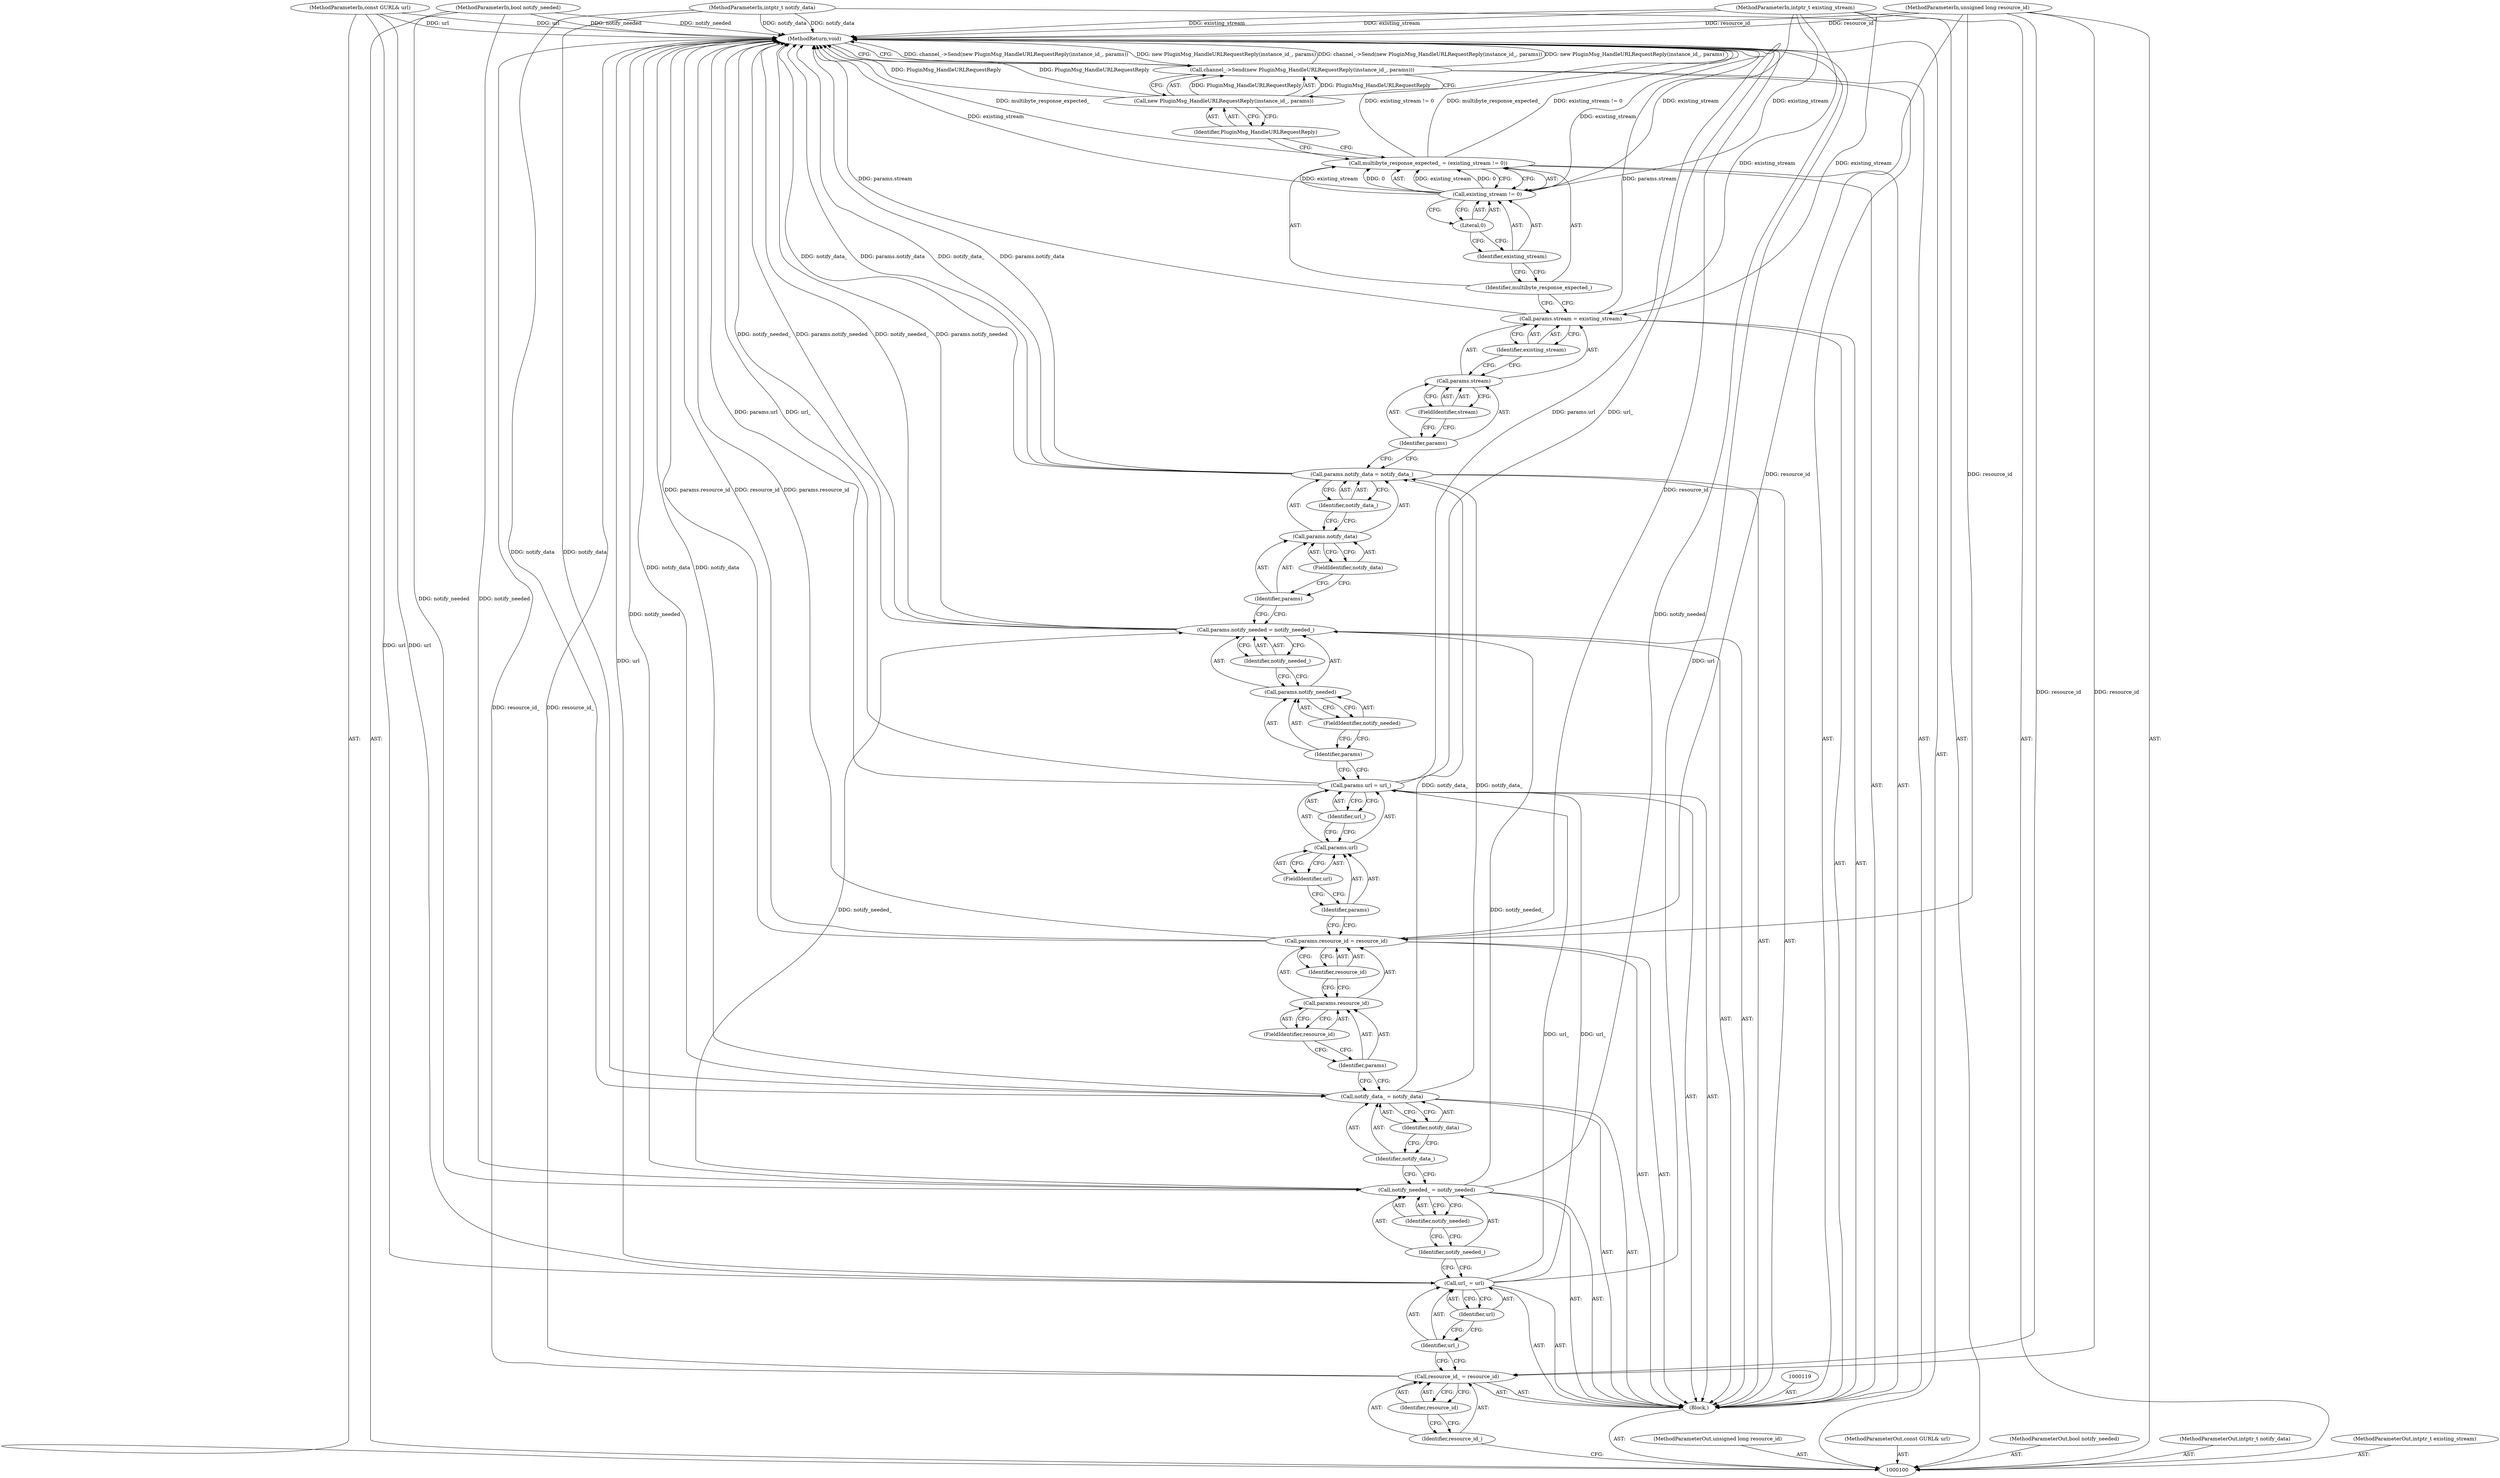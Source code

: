 digraph "1_Chrome_ea3d1d84be3d6f97bf50e76511c9e26af6895533_15" {
"1000101" [label="(MethodParameterIn,unsigned long resource_id)"];
"1000186" [label="(MethodParameterOut,unsigned long resource_id)"];
"1000153" [label="(MethodReturn,void)"];
"1000102" [label="(MethodParameterIn,const GURL& url)"];
"1000187" [label="(MethodParameterOut,const GURL& url)"];
"1000128" [label="(FieldIdentifier,url)"];
"1000129" [label="(Identifier,url_)"];
"1000125" [label="(Call,params.url = url_)"];
"1000126" [label="(Call,params.url)"];
"1000127" [label="(Identifier,params)"];
"1000133" [label="(FieldIdentifier,notify_needed)"];
"1000134" [label="(Identifier,notify_needed_)"];
"1000130" [label="(Call,params.notify_needed = notify_needed_)"];
"1000131" [label="(Call,params.notify_needed)"];
"1000132" [label="(Identifier,params)"];
"1000138" [label="(FieldIdentifier,notify_data)"];
"1000139" [label="(Identifier,notify_data_)"];
"1000135" [label="(Call,params.notify_data = notify_data_)"];
"1000136" [label="(Call,params.notify_data)"];
"1000137" [label="(Identifier,params)"];
"1000143" [label="(FieldIdentifier,stream)"];
"1000144" [label="(Identifier,existing_stream)"];
"1000140" [label="(Call,params.stream = existing_stream)"];
"1000141" [label="(Call,params.stream)"];
"1000142" [label="(Identifier,params)"];
"1000147" [label="(Call,existing_stream != 0)"];
"1000148" [label="(Identifier,existing_stream)"];
"1000145" [label="(Call,multibyte_response_expected_ = (existing_stream != 0))"];
"1000146" [label="(Identifier,multibyte_response_expected_)"];
"1000149" [label="(Literal,0)"];
"1000151" [label="(Call,new PluginMsg_HandleURLRequestReply(instance_id_, params))"];
"1000152" [label="(Identifier,PluginMsg_HandleURLRequestReply)"];
"1000150" [label="(Call,channel_->Send(new PluginMsg_HandleURLRequestReply(instance_id_, params)))"];
"1000103" [label="(MethodParameterIn,bool notify_needed)"];
"1000188" [label="(MethodParameterOut,bool notify_needed)"];
"1000104" [label="(MethodParameterIn,intptr_t notify_data)"];
"1000189" [label="(MethodParameterOut,intptr_t notify_data)"];
"1000105" [label="(MethodParameterIn,intptr_t existing_stream)"];
"1000190" [label="(MethodParameterOut,intptr_t existing_stream)"];
"1000106" [label="(Block,)"];
"1000109" [label="(Identifier,resource_id)"];
"1000107" [label="(Call,resource_id_ = resource_id)"];
"1000108" [label="(Identifier,resource_id_)"];
"1000112" [label="(Identifier,url)"];
"1000110" [label="(Call,url_ = url)"];
"1000111" [label="(Identifier,url_)"];
"1000115" [label="(Identifier,notify_needed)"];
"1000113" [label="(Call,notify_needed_ = notify_needed)"];
"1000114" [label="(Identifier,notify_needed_)"];
"1000118" [label="(Identifier,notify_data)"];
"1000116" [label="(Call,notify_data_ = notify_data)"];
"1000117" [label="(Identifier,notify_data_)"];
"1000123" [label="(FieldIdentifier,resource_id)"];
"1000124" [label="(Identifier,resource_id)"];
"1000120" [label="(Call,params.resource_id = resource_id)"];
"1000121" [label="(Call,params.resource_id)"];
"1000122" [label="(Identifier,params)"];
"1000101" -> "1000100"  [label="AST: "];
"1000101" -> "1000153"  [label="DDG: resource_id"];
"1000101" -> "1000107"  [label="DDG: resource_id"];
"1000101" -> "1000120"  [label="DDG: resource_id"];
"1000186" -> "1000100"  [label="AST: "];
"1000153" -> "1000100"  [label="AST: "];
"1000153" -> "1000150"  [label="CFG: "];
"1000107" -> "1000153"  [label="DDG: resource_id_"];
"1000104" -> "1000153"  [label="DDG: notify_data"];
"1000105" -> "1000153"  [label="DDG: existing_stream"];
"1000147" -> "1000153"  [label="DDG: existing_stream"];
"1000116" -> "1000153"  [label="DDG: notify_data"];
"1000150" -> "1000153"  [label="DDG: channel_->Send(new PluginMsg_HandleURLRequestReply(instance_id_, params))"];
"1000150" -> "1000153"  [label="DDG: new PluginMsg_HandleURLRequestReply(instance_id_, params)"];
"1000145" -> "1000153"  [label="DDG: multibyte_response_expected_"];
"1000145" -> "1000153"  [label="DDG: existing_stream != 0"];
"1000125" -> "1000153"  [label="DDG: params.url"];
"1000125" -> "1000153"  [label="DDG: url_"];
"1000140" -> "1000153"  [label="DDG: params.stream"];
"1000135" -> "1000153"  [label="DDG: notify_data_"];
"1000135" -> "1000153"  [label="DDG: params.notify_data"];
"1000151" -> "1000153"  [label="DDG: PluginMsg_HandleURLRequestReply"];
"1000103" -> "1000153"  [label="DDG: notify_needed"];
"1000130" -> "1000153"  [label="DDG: notify_needed_"];
"1000130" -> "1000153"  [label="DDG: params.notify_needed"];
"1000113" -> "1000153"  [label="DDG: notify_needed"];
"1000120" -> "1000153"  [label="DDG: params.resource_id"];
"1000120" -> "1000153"  [label="DDG: resource_id"];
"1000102" -> "1000153"  [label="DDG: url"];
"1000110" -> "1000153"  [label="DDG: url"];
"1000101" -> "1000153"  [label="DDG: resource_id"];
"1000102" -> "1000100"  [label="AST: "];
"1000102" -> "1000153"  [label="DDG: url"];
"1000102" -> "1000110"  [label="DDG: url"];
"1000187" -> "1000100"  [label="AST: "];
"1000128" -> "1000126"  [label="AST: "];
"1000128" -> "1000127"  [label="CFG: "];
"1000126" -> "1000128"  [label="CFG: "];
"1000129" -> "1000125"  [label="AST: "];
"1000129" -> "1000126"  [label="CFG: "];
"1000125" -> "1000129"  [label="CFG: "];
"1000125" -> "1000106"  [label="AST: "];
"1000125" -> "1000129"  [label="CFG: "];
"1000126" -> "1000125"  [label="AST: "];
"1000129" -> "1000125"  [label="AST: "];
"1000132" -> "1000125"  [label="CFG: "];
"1000125" -> "1000153"  [label="DDG: params.url"];
"1000125" -> "1000153"  [label="DDG: url_"];
"1000110" -> "1000125"  [label="DDG: url_"];
"1000126" -> "1000125"  [label="AST: "];
"1000126" -> "1000128"  [label="CFG: "];
"1000127" -> "1000126"  [label="AST: "];
"1000128" -> "1000126"  [label="AST: "];
"1000129" -> "1000126"  [label="CFG: "];
"1000127" -> "1000126"  [label="AST: "];
"1000127" -> "1000120"  [label="CFG: "];
"1000128" -> "1000127"  [label="CFG: "];
"1000133" -> "1000131"  [label="AST: "];
"1000133" -> "1000132"  [label="CFG: "];
"1000131" -> "1000133"  [label="CFG: "];
"1000134" -> "1000130"  [label="AST: "];
"1000134" -> "1000131"  [label="CFG: "];
"1000130" -> "1000134"  [label="CFG: "];
"1000130" -> "1000106"  [label="AST: "];
"1000130" -> "1000134"  [label="CFG: "];
"1000131" -> "1000130"  [label="AST: "];
"1000134" -> "1000130"  [label="AST: "];
"1000137" -> "1000130"  [label="CFG: "];
"1000130" -> "1000153"  [label="DDG: notify_needed_"];
"1000130" -> "1000153"  [label="DDG: params.notify_needed"];
"1000113" -> "1000130"  [label="DDG: notify_needed_"];
"1000131" -> "1000130"  [label="AST: "];
"1000131" -> "1000133"  [label="CFG: "];
"1000132" -> "1000131"  [label="AST: "];
"1000133" -> "1000131"  [label="AST: "];
"1000134" -> "1000131"  [label="CFG: "];
"1000132" -> "1000131"  [label="AST: "];
"1000132" -> "1000125"  [label="CFG: "];
"1000133" -> "1000132"  [label="CFG: "];
"1000138" -> "1000136"  [label="AST: "];
"1000138" -> "1000137"  [label="CFG: "];
"1000136" -> "1000138"  [label="CFG: "];
"1000139" -> "1000135"  [label="AST: "];
"1000139" -> "1000136"  [label="CFG: "];
"1000135" -> "1000139"  [label="CFG: "];
"1000135" -> "1000106"  [label="AST: "];
"1000135" -> "1000139"  [label="CFG: "];
"1000136" -> "1000135"  [label="AST: "];
"1000139" -> "1000135"  [label="AST: "];
"1000142" -> "1000135"  [label="CFG: "];
"1000135" -> "1000153"  [label="DDG: notify_data_"];
"1000135" -> "1000153"  [label="DDG: params.notify_data"];
"1000116" -> "1000135"  [label="DDG: notify_data_"];
"1000136" -> "1000135"  [label="AST: "];
"1000136" -> "1000138"  [label="CFG: "];
"1000137" -> "1000136"  [label="AST: "];
"1000138" -> "1000136"  [label="AST: "];
"1000139" -> "1000136"  [label="CFG: "];
"1000137" -> "1000136"  [label="AST: "];
"1000137" -> "1000130"  [label="CFG: "];
"1000138" -> "1000137"  [label="CFG: "];
"1000143" -> "1000141"  [label="AST: "];
"1000143" -> "1000142"  [label="CFG: "];
"1000141" -> "1000143"  [label="CFG: "];
"1000144" -> "1000140"  [label="AST: "];
"1000144" -> "1000141"  [label="CFG: "];
"1000140" -> "1000144"  [label="CFG: "];
"1000140" -> "1000106"  [label="AST: "];
"1000140" -> "1000144"  [label="CFG: "];
"1000141" -> "1000140"  [label="AST: "];
"1000144" -> "1000140"  [label="AST: "];
"1000146" -> "1000140"  [label="CFG: "];
"1000140" -> "1000153"  [label="DDG: params.stream"];
"1000105" -> "1000140"  [label="DDG: existing_stream"];
"1000141" -> "1000140"  [label="AST: "];
"1000141" -> "1000143"  [label="CFG: "];
"1000142" -> "1000141"  [label="AST: "];
"1000143" -> "1000141"  [label="AST: "];
"1000144" -> "1000141"  [label="CFG: "];
"1000142" -> "1000141"  [label="AST: "];
"1000142" -> "1000135"  [label="CFG: "];
"1000143" -> "1000142"  [label="CFG: "];
"1000147" -> "1000145"  [label="AST: "];
"1000147" -> "1000149"  [label="CFG: "];
"1000148" -> "1000147"  [label="AST: "];
"1000149" -> "1000147"  [label="AST: "];
"1000145" -> "1000147"  [label="CFG: "];
"1000147" -> "1000153"  [label="DDG: existing_stream"];
"1000147" -> "1000145"  [label="DDG: existing_stream"];
"1000147" -> "1000145"  [label="DDG: 0"];
"1000105" -> "1000147"  [label="DDG: existing_stream"];
"1000148" -> "1000147"  [label="AST: "];
"1000148" -> "1000146"  [label="CFG: "];
"1000149" -> "1000148"  [label="CFG: "];
"1000145" -> "1000106"  [label="AST: "];
"1000145" -> "1000147"  [label="CFG: "];
"1000146" -> "1000145"  [label="AST: "];
"1000147" -> "1000145"  [label="AST: "];
"1000152" -> "1000145"  [label="CFG: "];
"1000145" -> "1000153"  [label="DDG: multibyte_response_expected_"];
"1000145" -> "1000153"  [label="DDG: existing_stream != 0"];
"1000147" -> "1000145"  [label="DDG: existing_stream"];
"1000147" -> "1000145"  [label="DDG: 0"];
"1000146" -> "1000145"  [label="AST: "];
"1000146" -> "1000140"  [label="CFG: "];
"1000148" -> "1000146"  [label="CFG: "];
"1000149" -> "1000147"  [label="AST: "];
"1000149" -> "1000148"  [label="CFG: "];
"1000147" -> "1000149"  [label="CFG: "];
"1000151" -> "1000150"  [label="AST: "];
"1000151" -> "1000152"  [label="CFG: "];
"1000152" -> "1000151"  [label="AST: "];
"1000150" -> "1000151"  [label="CFG: "];
"1000151" -> "1000153"  [label="DDG: PluginMsg_HandleURLRequestReply"];
"1000151" -> "1000150"  [label="DDG: PluginMsg_HandleURLRequestReply"];
"1000152" -> "1000151"  [label="AST: "];
"1000152" -> "1000145"  [label="CFG: "];
"1000151" -> "1000152"  [label="CFG: "];
"1000150" -> "1000106"  [label="AST: "];
"1000150" -> "1000151"  [label="CFG: "];
"1000151" -> "1000150"  [label="AST: "];
"1000153" -> "1000150"  [label="CFG: "];
"1000150" -> "1000153"  [label="DDG: channel_->Send(new PluginMsg_HandleURLRequestReply(instance_id_, params))"];
"1000150" -> "1000153"  [label="DDG: new PluginMsg_HandleURLRequestReply(instance_id_, params)"];
"1000151" -> "1000150"  [label="DDG: PluginMsg_HandleURLRequestReply"];
"1000103" -> "1000100"  [label="AST: "];
"1000103" -> "1000153"  [label="DDG: notify_needed"];
"1000103" -> "1000113"  [label="DDG: notify_needed"];
"1000188" -> "1000100"  [label="AST: "];
"1000104" -> "1000100"  [label="AST: "];
"1000104" -> "1000153"  [label="DDG: notify_data"];
"1000104" -> "1000116"  [label="DDG: notify_data"];
"1000189" -> "1000100"  [label="AST: "];
"1000105" -> "1000100"  [label="AST: "];
"1000105" -> "1000153"  [label="DDG: existing_stream"];
"1000105" -> "1000140"  [label="DDG: existing_stream"];
"1000105" -> "1000147"  [label="DDG: existing_stream"];
"1000190" -> "1000100"  [label="AST: "];
"1000106" -> "1000100"  [label="AST: "];
"1000107" -> "1000106"  [label="AST: "];
"1000110" -> "1000106"  [label="AST: "];
"1000113" -> "1000106"  [label="AST: "];
"1000116" -> "1000106"  [label="AST: "];
"1000119" -> "1000106"  [label="AST: "];
"1000120" -> "1000106"  [label="AST: "];
"1000125" -> "1000106"  [label="AST: "];
"1000130" -> "1000106"  [label="AST: "];
"1000135" -> "1000106"  [label="AST: "];
"1000140" -> "1000106"  [label="AST: "];
"1000145" -> "1000106"  [label="AST: "];
"1000150" -> "1000106"  [label="AST: "];
"1000109" -> "1000107"  [label="AST: "];
"1000109" -> "1000108"  [label="CFG: "];
"1000107" -> "1000109"  [label="CFG: "];
"1000107" -> "1000106"  [label="AST: "];
"1000107" -> "1000109"  [label="CFG: "];
"1000108" -> "1000107"  [label="AST: "];
"1000109" -> "1000107"  [label="AST: "];
"1000111" -> "1000107"  [label="CFG: "];
"1000107" -> "1000153"  [label="DDG: resource_id_"];
"1000101" -> "1000107"  [label="DDG: resource_id"];
"1000108" -> "1000107"  [label="AST: "];
"1000108" -> "1000100"  [label="CFG: "];
"1000109" -> "1000108"  [label="CFG: "];
"1000112" -> "1000110"  [label="AST: "];
"1000112" -> "1000111"  [label="CFG: "];
"1000110" -> "1000112"  [label="CFG: "];
"1000110" -> "1000106"  [label="AST: "];
"1000110" -> "1000112"  [label="CFG: "];
"1000111" -> "1000110"  [label="AST: "];
"1000112" -> "1000110"  [label="AST: "];
"1000114" -> "1000110"  [label="CFG: "];
"1000110" -> "1000153"  [label="DDG: url"];
"1000102" -> "1000110"  [label="DDG: url"];
"1000110" -> "1000125"  [label="DDG: url_"];
"1000111" -> "1000110"  [label="AST: "];
"1000111" -> "1000107"  [label="CFG: "];
"1000112" -> "1000111"  [label="CFG: "];
"1000115" -> "1000113"  [label="AST: "];
"1000115" -> "1000114"  [label="CFG: "];
"1000113" -> "1000115"  [label="CFG: "];
"1000113" -> "1000106"  [label="AST: "];
"1000113" -> "1000115"  [label="CFG: "];
"1000114" -> "1000113"  [label="AST: "];
"1000115" -> "1000113"  [label="AST: "];
"1000117" -> "1000113"  [label="CFG: "];
"1000113" -> "1000153"  [label="DDG: notify_needed"];
"1000103" -> "1000113"  [label="DDG: notify_needed"];
"1000113" -> "1000130"  [label="DDG: notify_needed_"];
"1000114" -> "1000113"  [label="AST: "];
"1000114" -> "1000110"  [label="CFG: "];
"1000115" -> "1000114"  [label="CFG: "];
"1000118" -> "1000116"  [label="AST: "];
"1000118" -> "1000117"  [label="CFG: "];
"1000116" -> "1000118"  [label="CFG: "];
"1000116" -> "1000106"  [label="AST: "];
"1000116" -> "1000118"  [label="CFG: "];
"1000117" -> "1000116"  [label="AST: "];
"1000118" -> "1000116"  [label="AST: "];
"1000122" -> "1000116"  [label="CFG: "];
"1000116" -> "1000153"  [label="DDG: notify_data"];
"1000104" -> "1000116"  [label="DDG: notify_data"];
"1000116" -> "1000135"  [label="DDG: notify_data_"];
"1000117" -> "1000116"  [label="AST: "];
"1000117" -> "1000113"  [label="CFG: "];
"1000118" -> "1000117"  [label="CFG: "];
"1000123" -> "1000121"  [label="AST: "];
"1000123" -> "1000122"  [label="CFG: "];
"1000121" -> "1000123"  [label="CFG: "];
"1000124" -> "1000120"  [label="AST: "];
"1000124" -> "1000121"  [label="CFG: "];
"1000120" -> "1000124"  [label="CFG: "];
"1000120" -> "1000106"  [label="AST: "];
"1000120" -> "1000124"  [label="CFG: "];
"1000121" -> "1000120"  [label="AST: "];
"1000124" -> "1000120"  [label="AST: "];
"1000127" -> "1000120"  [label="CFG: "];
"1000120" -> "1000153"  [label="DDG: params.resource_id"];
"1000120" -> "1000153"  [label="DDG: resource_id"];
"1000101" -> "1000120"  [label="DDG: resource_id"];
"1000121" -> "1000120"  [label="AST: "];
"1000121" -> "1000123"  [label="CFG: "];
"1000122" -> "1000121"  [label="AST: "];
"1000123" -> "1000121"  [label="AST: "];
"1000124" -> "1000121"  [label="CFG: "];
"1000122" -> "1000121"  [label="AST: "];
"1000122" -> "1000116"  [label="CFG: "];
"1000123" -> "1000122"  [label="CFG: "];
}
